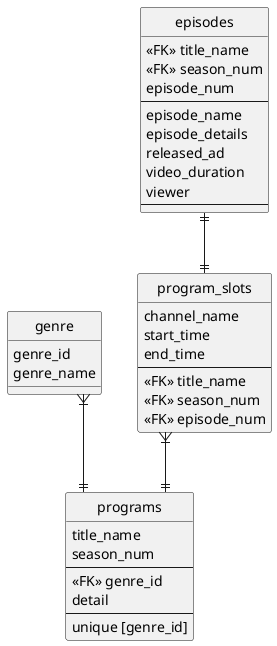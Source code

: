 ' 表記ルール
' 頭には主キーを記載し -- で区切る
' <<FK>> 外部キー
' <<u>> ユニークキー
' カラム名 : 型 : 説明 を書く
' 複合ユニークなど特別な記載は -- で更に区切って記述
' * 表示修飾子は必須属性を表します。 空白を1文字後ろに入れることで、強調{**}と解釈されることを防ぐと良いでしょう:
hide empty members

@startuml internet_tv
hide circle
skinparam linetype ortho

entity program_slots {
    channel_name
    start_time
    end_time
    --
    <<FK>> title_name
    <<FK>> season_num
    <<FK>> episode_num
}

entity programs {
    title_name
    season_num
    --
    <<FK>> genre_id
    detail
    --
    unique [genre_id]
}

entity genre {
    genre_id
    genre_name
}

entity episodes {
    <<FK>> title_name
    <<FK>> season_num
    episode_num
    --
    episode_name
    episode_details
    released_ad
    video_duration
    viewer
    --
}

program_slots }|--|| programs
genre }|--|| programs
episodes ||--|| program_slots
@endumls
